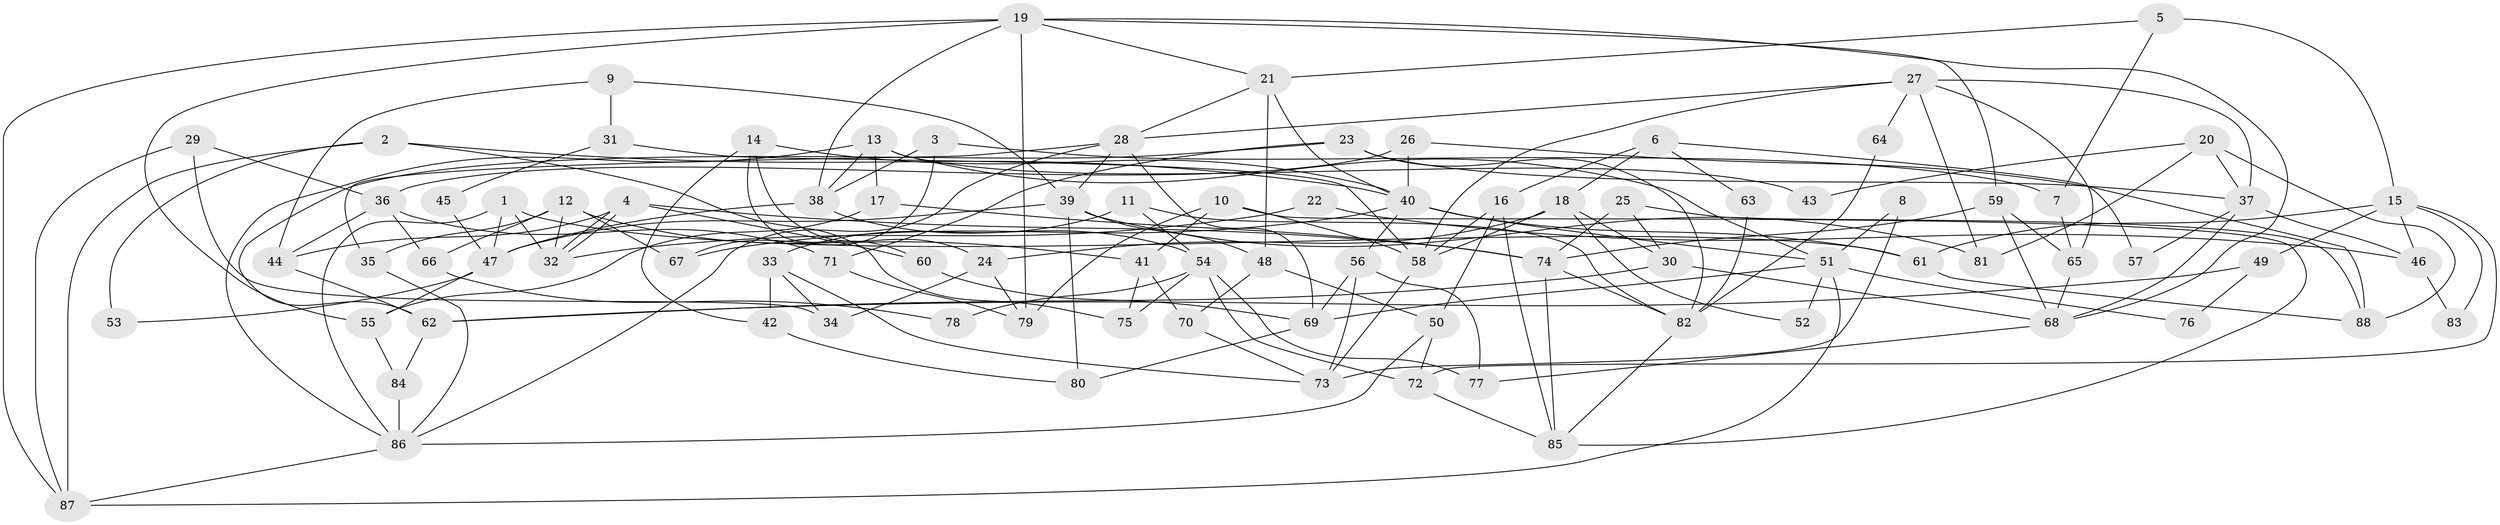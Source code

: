 // Generated by graph-tools (version 1.1) at 2025/14/03/09/25 04:14:59]
// undirected, 88 vertices, 176 edges
graph export_dot {
graph [start="1"]
  node [color=gray90,style=filled];
  1;
  2;
  3;
  4;
  5;
  6;
  7;
  8;
  9;
  10;
  11;
  12;
  13;
  14;
  15;
  16;
  17;
  18;
  19;
  20;
  21;
  22;
  23;
  24;
  25;
  26;
  27;
  28;
  29;
  30;
  31;
  32;
  33;
  34;
  35;
  36;
  37;
  38;
  39;
  40;
  41;
  42;
  43;
  44;
  45;
  46;
  47;
  48;
  49;
  50;
  51;
  52;
  53;
  54;
  55;
  56;
  57;
  58;
  59;
  60;
  61;
  62;
  63;
  64;
  65;
  66;
  67;
  68;
  69;
  70;
  71;
  72;
  73;
  74;
  75;
  76;
  77;
  78;
  79;
  80;
  81;
  82;
  83;
  84;
  85;
  86;
  87;
  88;
  1 -- 86;
  1 -- 47;
  1 -- 32;
  1 -- 61;
  2 -- 87;
  2 -- 75;
  2 -- 40;
  2 -- 53;
  3 -- 67;
  3 -- 7;
  3 -- 38;
  4 -- 32;
  4 -- 32;
  4 -- 60;
  4 -- 44;
  4 -- 74;
  5 -- 21;
  5 -- 15;
  5 -- 7;
  6 -- 18;
  6 -- 16;
  6 -- 57;
  6 -- 63;
  7 -- 65;
  8 -- 73;
  8 -- 51;
  9 -- 44;
  9 -- 39;
  9 -- 31;
  10 -- 58;
  10 -- 85;
  10 -- 41;
  10 -- 79;
  11 -- 54;
  11 -- 82;
  11 -- 33;
  12 -- 32;
  12 -- 35;
  12 -- 41;
  12 -- 66;
  12 -- 67;
  13 -- 51;
  13 -- 86;
  13 -- 17;
  13 -- 38;
  13 -- 43;
  14 -- 40;
  14 -- 42;
  14 -- 24;
  14 -- 60;
  15 -- 61;
  15 -- 72;
  15 -- 46;
  15 -- 49;
  15 -- 83;
  16 -- 58;
  16 -- 85;
  16 -- 50;
  17 -- 74;
  17 -- 55;
  18 -- 30;
  18 -- 24;
  18 -- 52;
  18 -- 58;
  19 -- 38;
  19 -- 59;
  19 -- 21;
  19 -- 55;
  19 -- 68;
  19 -- 79;
  19 -- 87;
  20 -- 88;
  20 -- 37;
  20 -- 43;
  20 -- 81;
  21 -- 28;
  21 -- 40;
  21 -- 48;
  22 -- 32;
  22 -- 46;
  23 -- 82;
  23 -- 71;
  23 -- 37;
  23 -- 62;
  24 -- 79;
  24 -- 34;
  25 -- 74;
  25 -- 30;
  25 -- 88;
  26 -- 88;
  26 -- 40;
  26 -- 36;
  27 -- 28;
  27 -- 81;
  27 -- 37;
  27 -- 58;
  27 -- 64;
  27 -- 65;
  28 -- 39;
  28 -- 86;
  28 -- 35;
  28 -- 69;
  29 -- 87;
  29 -- 34;
  29 -- 36;
  30 -- 62;
  30 -- 68;
  31 -- 58;
  31 -- 45;
  33 -- 73;
  33 -- 34;
  33 -- 42;
  35 -- 86;
  36 -- 44;
  36 -- 66;
  36 -- 71;
  37 -- 46;
  37 -- 57;
  37 -- 68;
  38 -- 47;
  38 -- 54;
  39 -- 47;
  39 -- 48;
  39 -- 80;
  39 -- 81;
  40 -- 51;
  40 -- 56;
  40 -- 61;
  40 -- 67;
  41 -- 70;
  41 -- 75;
  42 -- 80;
  44 -- 62;
  45 -- 47;
  46 -- 83;
  47 -- 55;
  47 -- 53;
  48 -- 50;
  48 -- 70;
  49 -- 62;
  49 -- 76;
  50 -- 86;
  50 -- 72;
  51 -- 69;
  51 -- 52;
  51 -- 76;
  51 -- 87;
  54 -- 77;
  54 -- 72;
  54 -- 75;
  54 -- 78;
  55 -- 84;
  56 -- 73;
  56 -- 69;
  56 -- 77;
  58 -- 73;
  59 -- 65;
  59 -- 68;
  59 -- 74;
  60 -- 69;
  61 -- 88;
  62 -- 84;
  63 -- 82;
  64 -- 82;
  65 -- 68;
  66 -- 78;
  68 -- 77;
  69 -- 80;
  70 -- 73;
  71 -- 79;
  72 -- 85;
  74 -- 82;
  74 -- 85;
  82 -- 85;
  84 -- 86;
  86 -- 87;
}
